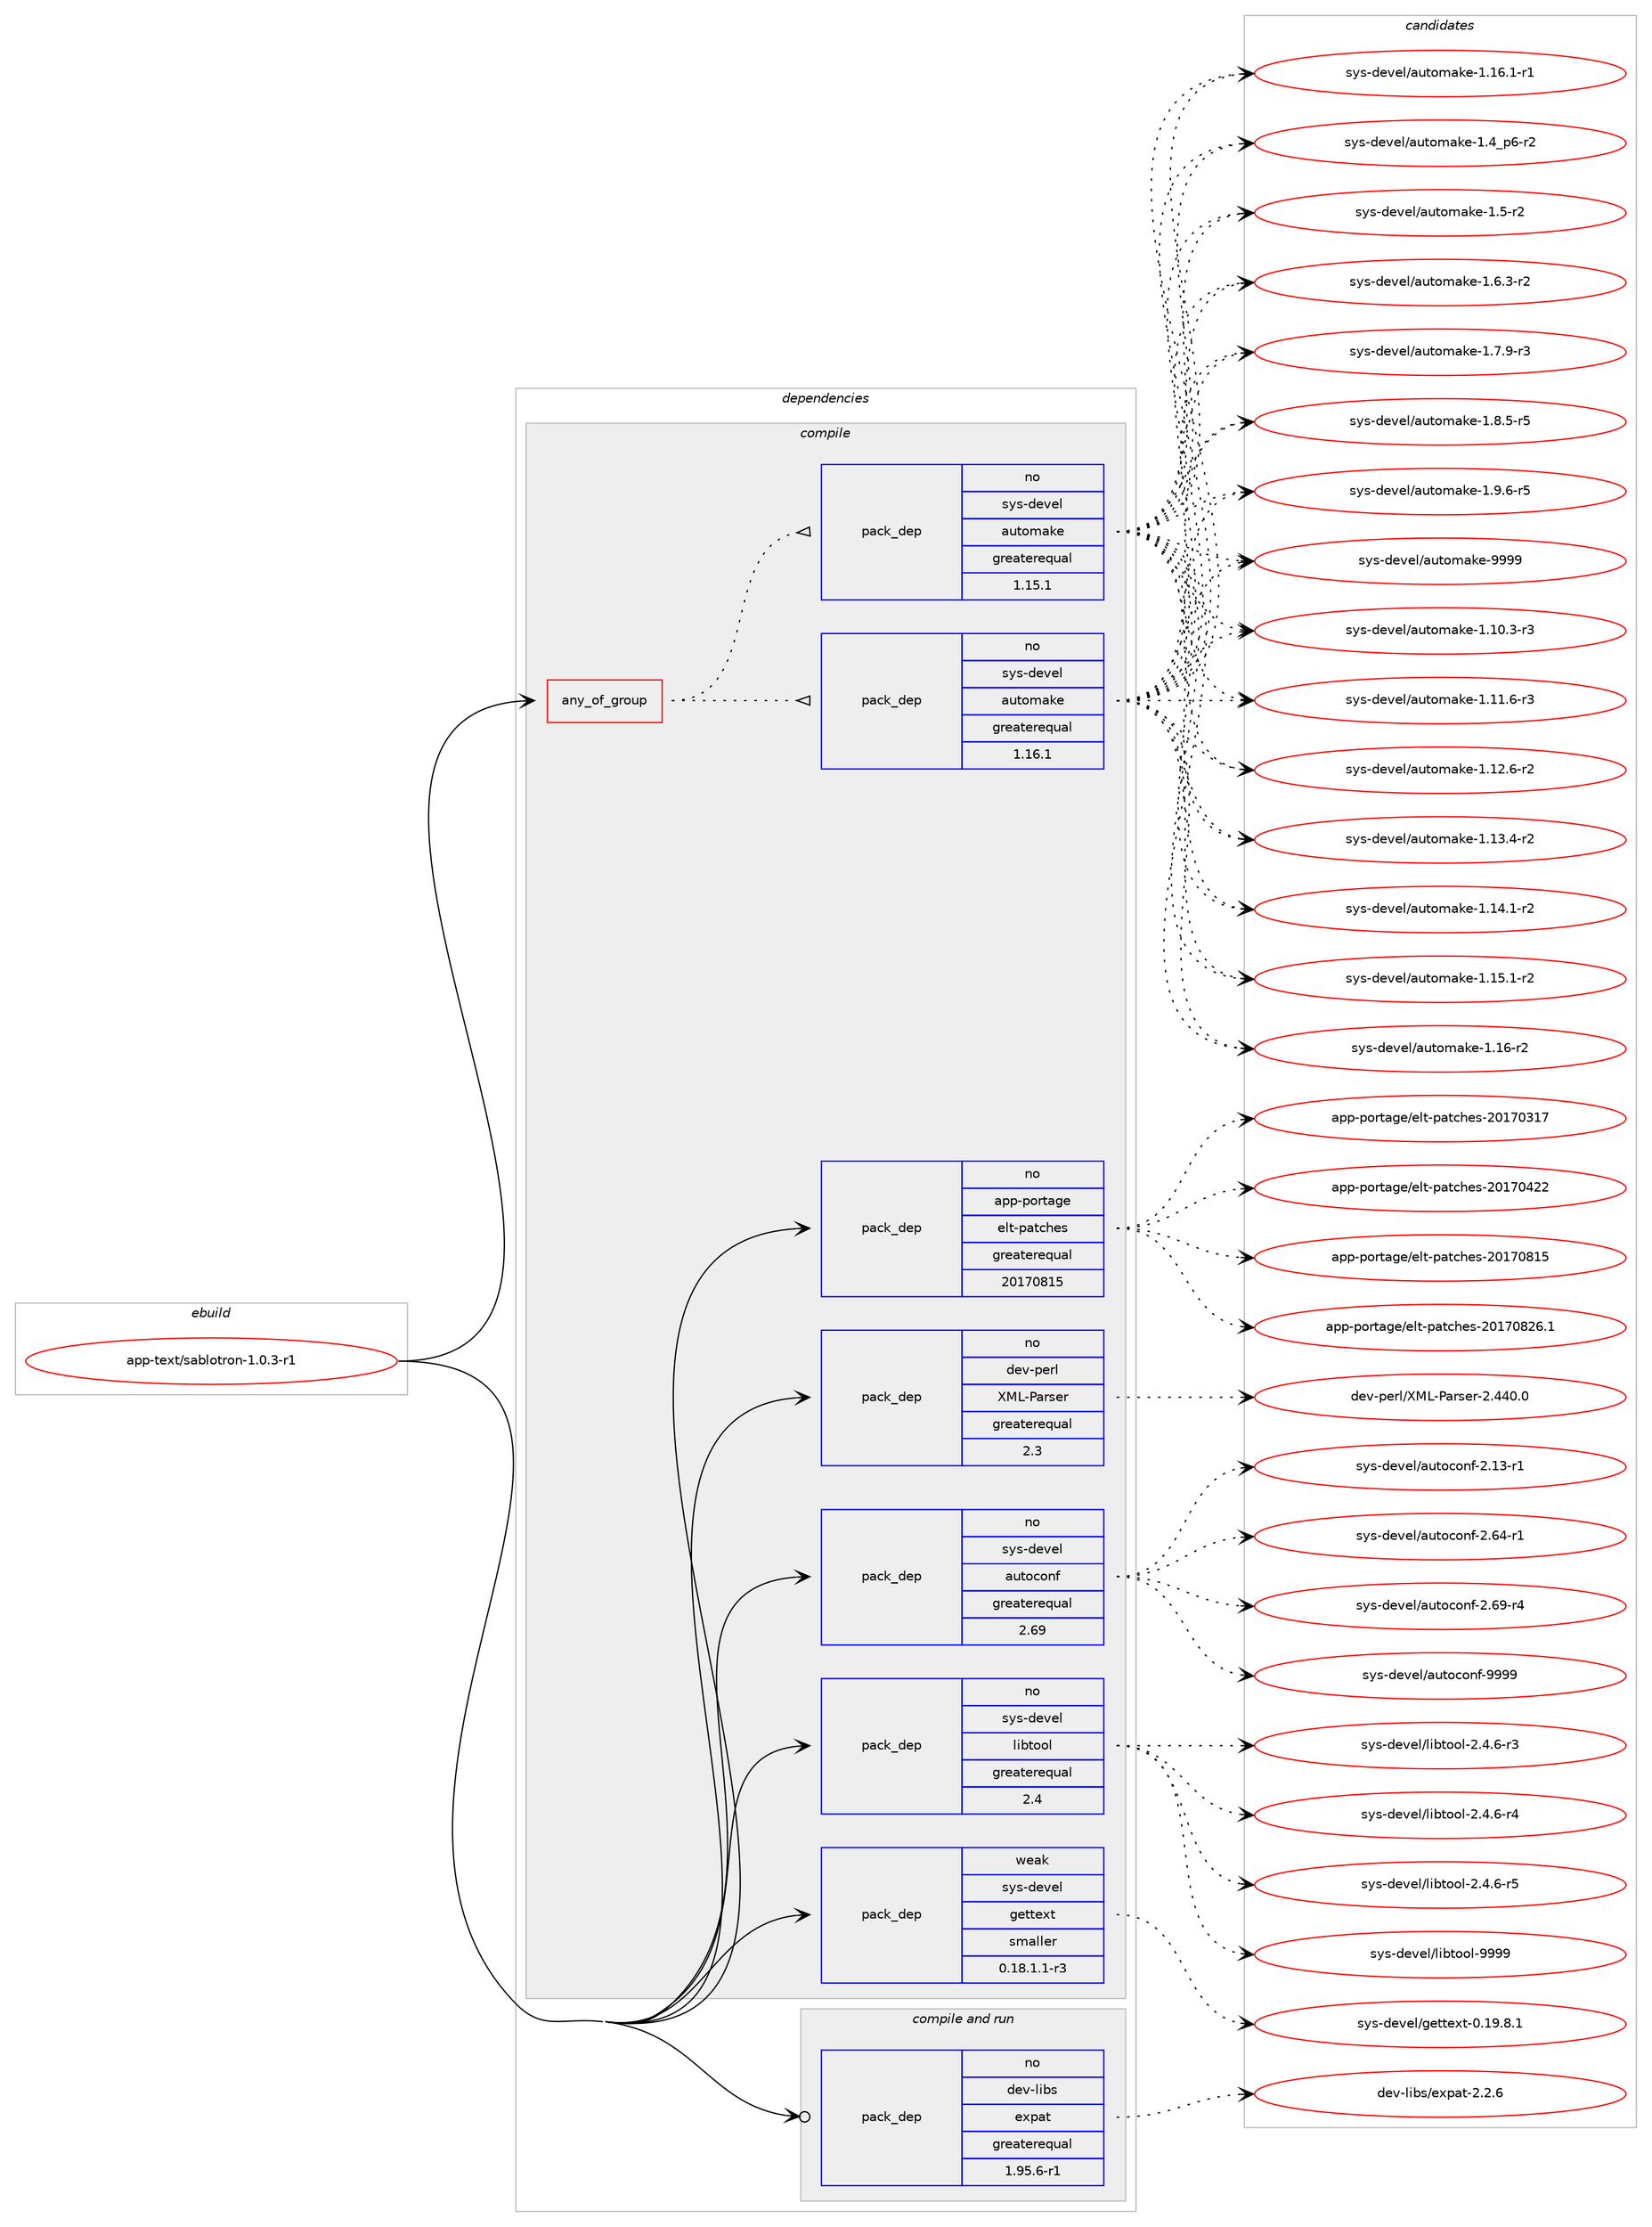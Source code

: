 digraph prolog {

# *************
# Graph options
# *************

newrank=true;
concentrate=true;
compound=true;
graph [rankdir=LR,fontname=Helvetica,fontsize=10,ranksep=1.5];#, ranksep=2.5, nodesep=0.2];
edge  [arrowhead=vee];
node  [fontname=Helvetica,fontsize=10];

# **********
# The ebuild
# **********

subgraph cluster_leftcol {
color=gray;
rank=same;
label=<<i>ebuild</i>>;
id [label="app-text/sablotron-1.0.3-r1", color=red, width=4, href="../app-text/sablotron-1.0.3-r1.svg"];
}

# ****************
# The dependencies
# ****************

subgraph cluster_midcol {
color=gray;
label=<<i>dependencies</i>>;
subgraph cluster_compile {
fillcolor="#eeeeee";
style=filled;
label=<<i>compile</i>>;
subgraph any20002 {
dependency1312301 [label=<<TABLE BORDER="0" CELLBORDER="1" CELLSPACING="0" CELLPADDING="4"><TR><TD CELLPADDING="10">any_of_group</TD></TR></TABLE>>, shape=none, color=red];subgraph pack935688 {
dependency1312302 [label=<<TABLE BORDER="0" CELLBORDER="1" CELLSPACING="0" CELLPADDING="4" WIDTH="220"><TR><TD ROWSPAN="6" CELLPADDING="30">pack_dep</TD></TR><TR><TD WIDTH="110">no</TD></TR><TR><TD>sys-devel</TD></TR><TR><TD>automake</TD></TR><TR><TD>greaterequal</TD></TR><TR><TD>1.16.1</TD></TR></TABLE>>, shape=none, color=blue];
}
dependency1312301:e -> dependency1312302:w [weight=20,style="dotted",arrowhead="oinv"];
subgraph pack935689 {
dependency1312303 [label=<<TABLE BORDER="0" CELLBORDER="1" CELLSPACING="0" CELLPADDING="4" WIDTH="220"><TR><TD ROWSPAN="6" CELLPADDING="30">pack_dep</TD></TR><TR><TD WIDTH="110">no</TD></TR><TR><TD>sys-devel</TD></TR><TR><TD>automake</TD></TR><TR><TD>greaterequal</TD></TR><TR><TD>1.15.1</TD></TR></TABLE>>, shape=none, color=blue];
}
dependency1312301:e -> dependency1312303:w [weight=20,style="dotted",arrowhead="oinv"];
}
id:e -> dependency1312301:w [weight=20,style="solid",arrowhead="vee"];
subgraph pack935690 {
dependency1312304 [label=<<TABLE BORDER="0" CELLBORDER="1" CELLSPACING="0" CELLPADDING="4" WIDTH="220"><TR><TD ROWSPAN="6" CELLPADDING="30">pack_dep</TD></TR><TR><TD WIDTH="110">no</TD></TR><TR><TD>app-portage</TD></TR><TR><TD>elt-patches</TD></TR><TR><TD>greaterequal</TD></TR><TR><TD>20170815</TD></TR></TABLE>>, shape=none, color=blue];
}
id:e -> dependency1312304:w [weight=20,style="solid",arrowhead="vee"];
subgraph pack935691 {
dependency1312305 [label=<<TABLE BORDER="0" CELLBORDER="1" CELLSPACING="0" CELLPADDING="4" WIDTH="220"><TR><TD ROWSPAN="6" CELLPADDING="30">pack_dep</TD></TR><TR><TD WIDTH="110">no</TD></TR><TR><TD>dev-perl</TD></TR><TR><TD>XML-Parser</TD></TR><TR><TD>greaterequal</TD></TR><TR><TD>2.3</TD></TR></TABLE>>, shape=none, color=blue];
}
id:e -> dependency1312305:w [weight=20,style="solid",arrowhead="vee"];
subgraph pack935692 {
dependency1312306 [label=<<TABLE BORDER="0" CELLBORDER="1" CELLSPACING="0" CELLPADDING="4" WIDTH="220"><TR><TD ROWSPAN="6" CELLPADDING="30">pack_dep</TD></TR><TR><TD WIDTH="110">no</TD></TR><TR><TD>sys-devel</TD></TR><TR><TD>autoconf</TD></TR><TR><TD>greaterequal</TD></TR><TR><TD>2.69</TD></TR></TABLE>>, shape=none, color=blue];
}
id:e -> dependency1312306:w [weight=20,style="solid",arrowhead="vee"];
subgraph pack935693 {
dependency1312307 [label=<<TABLE BORDER="0" CELLBORDER="1" CELLSPACING="0" CELLPADDING="4" WIDTH="220"><TR><TD ROWSPAN="6" CELLPADDING="30">pack_dep</TD></TR><TR><TD WIDTH="110">no</TD></TR><TR><TD>sys-devel</TD></TR><TR><TD>libtool</TD></TR><TR><TD>greaterequal</TD></TR><TR><TD>2.4</TD></TR></TABLE>>, shape=none, color=blue];
}
id:e -> dependency1312307:w [weight=20,style="solid",arrowhead="vee"];
subgraph pack935694 {
dependency1312308 [label=<<TABLE BORDER="0" CELLBORDER="1" CELLSPACING="0" CELLPADDING="4" WIDTH="220"><TR><TD ROWSPAN="6" CELLPADDING="30">pack_dep</TD></TR><TR><TD WIDTH="110">weak</TD></TR><TR><TD>sys-devel</TD></TR><TR><TD>gettext</TD></TR><TR><TD>smaller</TD></TR><TR><TD>0.18.1.1-r3</TD></TR></TABLE>>, shape=none, color=blue];
}
id:e -> dependency1312308:w [weight=20,style="solid",arrowhead="vee"];
}
subgraph cluster_compileandrun {
fillcolor="#eeeeee";
style=filled;
label=<<i>compile and run</i>>;
subgraph pack935695 {
dependency1312309 [label=<<TABLE BORDER="0" CELLBORDER="1" CELLSPACING="0" CELLPADDING="4" WIDTH="220"><TR><TD ROWSPAN="6" CELLPADDING="30">pack_dep</TD></TR><TR><TD WIDTH="110">no</TD></TR><TR><TD>dev-libs</TD></TR><TR><TD>expat</TD></TR><TR><TD>greaterequal</TD></TR><TR><TD>1.95.6-r1</TD></TR></TABLE>>, shape=none, color=blue];
}
id:e -> dependency1312309:w [weight=20,style="solid",arrowhead="odotvee"];
}
subgraph cluster_run {
fillcolor="#eeeeee";
style=filled;
label=<<i>run</i>>;
}
}

# **************
# The candidates
# **************

subgraph cluster_choices {
rank=same;
color=gray;
label=<<i>candidates</i>>;

subgraph choice935688 {
color=black;
nodesep=1;
choice11512111545100101118101108479711711611110997107101454946494846514511451 [label="sys-devel/automake-1.10.3-r3", color=red, width=4,href="../sys-devel/automake-1.10.3-r3.svg"];
choice11512111545100101118101108479711711611110997107101454946494946544511451 [label="sys-devel/automake-1.11.6-r3", color=red, width=4,href="../sys-devel/automake-1.11.6-r3.svg"];
choice11512111545100101118101108479711711611110997107101454946495046544511450 [label="sys-devel/automake-1.12.6-r2", color=red, width=4,href="../sys-devel/automake-1.12.6-r2.svg"];
choice11512111545100101118101108479711711611110997107101454946495146524511450 [label="sys-devel/automake-1.13.4-r2", color=red, width=4,href="../sys-devel/automake-1.13.4-r2.svg"];
choice11512111545100101118101108479711711611110997107101454946495246494511450 [label="sys-devel/automake-1.14.1-r2", color=red, width=4,href="../sys-devel/automake-1.14.1-r2.svg"];
choice11512111545100101118101108479711711611110997107101454946495346494511450 [label="sys-devel/automake-1.15.1-r2", color=red, width=4,href="../sys-devel/automake-1.15.1-r2.svg"];
choice1151211154510010111810110847971171161111099710710145494649544511450 [label="sys-devel/automake-1.16-r2", color=red, width=4,href="../sys-devel/automake-1.16-r2.svg"];
choice11512111545100101118101108479711711611110997107101454946495446494511449 [label="sys-devel/automake-1.16.1-r1", color=red, width=4,href="../sys-devel/automake-1.16.1-r1.svg"];
choice115121115451001011181011084797117116111109971071014549465295112544511450 [label="sys-devel/automake-1.4_p6-r2", color=red, width=4,href="../sys-devel/automake-1.4_p6-r2.svg"];
choice11512111545100101118101108479711711611110997107101454946534511450 [label="sys-devel/automake-1.5-r2", color=red, width=4,href="../sys-devel/automake-1.5-r2.svg"];
choice115121115451001011181011084797117116111109971071014549465446514511450 [label="sys-devel/automake-1.6.3-r2", color=red, width=4,href="../sys-devel/automake-1.6.3-r2.svg"];
choice115121115451001011181011084797117116111109971071014549465546574511451 [label="sys-devel/automake-1.7.9-r3", color=red, width=4,href="../sys-devel/automake-1.7.9-r3.svg"];
choice115121115451001011181011084797117116111109971071014549465646534511453 [label="sys-devel/automake-1.8.5-r5", color=red, width=4,href="../sys-devel/automake-1.8.5-r5.svg"];
choice115121115451001011181011084797117116111109971071014549465746544511453 [label="sys-devel/automake-1.9.6-r5", color=red, width=4,href="../sys-devel/automake-1.9.6-r5.svg"];
choice115121115451001011181011084797117116111109971071014557575757 [label="sys-devel/automake-9999", color=red, width=4,href="../sys-devel/automake-9999.svg"];
dependency1312302:e -> choice11512111545100101118101108479711711611110997107101454946494846514511451:w [style=dotted,weight="100"];
dependency1312302:e -> choice11512111545100101118101108479711711611110997107101454946494946544511451:w [style=dotted,weight="100"];
dependency1312302:e -> choice11512111545100101118101108479711711611110997107101454946495046544511450:w [style=dotted,weight="100"];
dependency1312302:e -> choice11512111545100101118101108479711711611110997107101454946495146524511450:w [style=dotted,weight="100"];
dependency1312302:e -> choice11512111545100101118101108479711711611110997107101454946495246494511450:w [style=dotted,weight="100"];
dependency1312302:e -> choice11512111545100101118101108479711711611110997107101454946495346494511450:w [style=dotted,weight="100"];
dependency1312302:e -> choice1151211154510010111810110847971171161111099710710145494649544511450:w [style=dotted,weight="100"];
dependency1312302:e -> choice11512111545100101118101108479711711611110997107101454946495446494511449:w [style=dotted,weight="100"];
dependency1312302:e -> choice115121115451001011181011084797117116111109971071014549465295112544511450:w [style=dotted,weight="100"];
dependency1312302:e -> choice11512111545100101118101108479711711611110997107101454946534511450:w [style=dotted,weight="100"];
dependency1312302:e -> choice115121115451001011181011084797117116111109971071014549465446514511450:w [style=dotted,weight="100"];
dependency1312302:e -> choice115121115451001011181011084797117116111109971071014549465546574511451:w [style=dotted,weight="100"];
dependency1312302:e -> choice115121115451001011181011084797117116111109971071014549465646534511453:w [style=dotted,weight="100"];
dependency1312302:e -> choice115121115451001011181011084797117116111109971071014549465746544511453:w [style=dotted,weight="100"];
dependency1312302:e -> choice115121115451001011181011084797117116111109971071014557575757:w [style=dotted,weight="100"];
}
subgraph choice935689 {
color=black;
nodesep=1;
choice11512111545100101118101108479711711611110997107101454946494846514511451 [label="sys-devel/automake-1.10.3-r3", color=red, width=4,href="../sys-devel/automake-1.10.3-r3.svg"];
choice11512111545100101118101108479711711611110997107101454946494946544511451 [label="sys-devel/automake-1.11.6-r3", color=red, width=4,href="../sys-devel/automake-1.11.6-r3.svg"];
choice11512111545100101118101108479711711611110997107101454946495046544511450 [label="sys-devel/automake-1.12.6-r2", color=red, width=4,href="../sys-devel/automake-1.12.6-r2.svg"];
choice11512111545100101118101108479711711611110997107101454946495146524511450 [label="sys-devel/automake-1.13.4-r2", color=red, width=4,href="../sys-devel/automake-1.13.4-r2.svg"];
choice11512111545100101118101108479711711611110997107101454946495246494511450 [label="sys-devel/automake-1.14.1-r2", color=red, width=4,href="../sys-devel/automake-1.14.1-r2.svg"];
choice11512111545100101118101108479711711611110997107101454946495346494511450 [label="sys-devel/automake-1.15.1-r2", color=red, width=4,href="../sys-devel/automake-1.15.1-r2.svg"];
choice1151211154510010111810110847971171161111099710710145494649544511450 [label="sys-devel/automake-1.16-r2", color=red, width=4,href="../sys-devel/automake-1.16-r2.svg"];
choice11512111545100101118101108479711711611110997107101454946495446494511449 [label="sys-devel/automake-1.16.1-r1", color=red, width=4,href="../sys-devel/automake-1.16.1-r1.svg"];
choice115121115451001011181011084797117116111109971071014549465295112544511450 [label="sys-devel/automake-1.4_p6-r2", color=red, width=4,href="../sys-devel/automake-1.4_p6-r2.svg"];
choice11512111545100101118101108479711711611110997107101454946534511450 [label="sys-devel/automake-1.5-r2", color=red, width=4,href="../sys-devel/automake-1.5-r2.svg"];
choice115121115451001011181011084797117116111109971071014549465446514511450 [label="sys-devel/automake-1.6.3-r2", color=red, width=4,href="../sys-devel/automake-1.6.3-r2.svg"];
choice115121115451001011181011084797117116111109971071014549465546574511451 [label="sys-devel/automake-1.7.9-r3", color=red, width=4,href="../sys-devel/automake-1.7.9-r3.svg"];
choice115121115451001011181011084797117116111109971071014549465646534511453 [label="sys-devel/automake-1.8.5-r5", color=red, width=4,href="../sys-devel/automake-1.8.5-r5.svg"];
choice115121115451001011181011084797117116111109971071014549465746544511453 [label="sys-devel/automake-1.9.6-r5", color=red, width=4,href="../sys-devel/automake-1.9.6-r5.svg"];
choice115121115451001011181011084797117116111109971071014557575757 [label="sys-devel/automake-9999", color=red, width=4,href="../sys-devel/automake-9999.svg"];
dependency1312303:e -> choice11512111545100101118101108479711711611110997107101454946494846514511451:w [style=dotted,weight="100"];
dependency1312303:e -> choice11512111545100101118101108479711711611110997107101454946494946544511451:w [style=dotted,weight="100"];
dependency1312303:e -> choice11512111545100101118101108479711711611110997107101454946495046544511450:w [style=dotted,weight="100"];
dependency1312303:e -> choice11512111545100101118101108479711711611110997107101454946495146524511450:w [style=dotted,weight="100"];
dependency1312303:e -> choice11512111545100101118101108479711711611110997107101454946495246494511450:w [style=dotted,weight="100"];
dependency1312303:e -> choice11512111545100101118101108479711711611110997107101454946495346494511450:w [style=dotted,weight="100"];
dependency1312303:e -> choice1151211154510010111810110847971171161111099710710145494649544511450:w [style=dotted,weight="100"];
dependency1312303:e -> choice11512111545100101118101108479711711611110997107101454946495446494511449:w [style=dotted,weight="100"];
dependency1312303:e -> choice115121115451001011181011084797117116111109971071014549465295112544511450:w [style=dotted,weight="100"];
dependency1312303:e -> choice11512111545100101118101108479711711611110997107101454946534511450:w [style=dotted,weight="100"];
dependency1312303:e -> choice115121115451001011181011084797117116111109971071014549465446514511450:w [style=dotted,weight="100"];
dependency1312303:e -> choice115121115451001011181011084797117116111109971071014549465546574511451:w [style=dotted,weight="100"];
dependency1312303:e -> choice115121115451001011181011084797117116111109971071014549465646534511453:w [style=dotted,weight="100"];
dependency1312303:e -> choice115121115451001011181011084797117116111109971071014549465746544511453:w [style=dotted,weight="100"];
dependency1312303:e -> choice115121115451001011181011084797117116111109971071014557575757:w [style=dotted,weight="100"];
}
subgraph choice935690 {
color=black;
nodesep=1;
choice97112112451121111141169710310147101108116451129711699104101115455048495548514955 [label="app-portage/elt-patches-20170317", color=red, width=4,href="../app-portage/elt-patches-20170317.svg"];
choice97112112451121111141169710310147101108116451129711699104101115455048495548525050 [label="app-portage/elt-patches-20170422", color=red, width=4,href="../app-portage/elt-patches-20170422.svg"];
choice97112112451121111141169710310147101108116451129711699104101115455048495548564953 [label="app-portage/elt-patches-20170815", color=red, width=4,href="../app-portage/elt-patches-20170815.svg"];
choice971121124511211111411697103101471011081164511297116991041011154550484955485650544649 [label="app-portage/elt-patches-20170826.1", color=red, width=4,href="../app-portage/elt-patches-20170826.1.svg"];
dependency1312304:e -> choice97112112451121111141169710310147101108116451129711699104101115455048495548514955:w [style=dotted,weight="100"];
dependency1312304:e -> choice97112112451121111141169710310147101108116451129711699104101115455048495548525050:w [style=dotted,weight="100"];
dependency1312304:e -> choice97112112451121111141169710310147101108116451129711699104101115455048495548564953:w [style=dotted,weight="100"];
dependency1312304:e -> choice971121124511211111411697103101471011081164511297116991041011154550484955485650544649:w [style=dotted,weight="100"];
}
subgraph choice935691 {
color=black;
nodesep=1;
choice10010111845112101114108478877764580971141151011144550465252484648 [label="dev-perl/XML-Parser-2.440.0", color=red, width=4,href="../dev-perl/XML-Parser-2.440.0.svg"];
dependency1312305:e -> choice10010111845112101114108478877764580971141151011144550465252484648:w [style=dotted,weight="100"];
}
subgraph choice935692 {
color=black;
nodesep=1;
choice1151211154510010111810110847971171161119911111010245504649514511449 [label="sys-devel/autoconf-2.13-r1", color=red, width=4,href="../sys-devel/autoconf-2.13-r1.svg"];
choice1151211154510010111810110847971171161119911111010245504654524511449 [label="sys-devel/autoconf-2.64-r1", color=red, width=4,href="../sys-devel/autoconf-2.64-r1.svg"];
choice1151211154510010111810110847971171161119911111010245504654574511452 [label="sys-devel/autoconf-2.69-r4", color=red, width=4,href="../sys-devel/autoconf-2.69-r4.svg"];
choice115121115451001011181011084797117116111991111101024557575757 [label="sys-devel/autoconf-9999", color=red, width=4,href="../sys-devel/autoconf-9999.svg"];
dependency1312306:e -> choice1151211154510010111810110847971171161119911111010245504649514511449:w [style=dotted,weight="100"];
dependency1312306:e -> choice1151211154510010111810110847971171161119911111010245504654524511449:w [style=dotted,weight="100"];
dependency1312306:e -> choice1151211154510010111810110847971171161119911111010245504654574511452:w [style=dotted,weight="100"];
dependency1312306:e -> choice115121115451001011181011084797117116111991111101024557575757:w [style=dotted,weight="100"];
}
subgraph choice935693 {
color=black;
nodesep=1;
choice1151211154510010111810110847108105981161111111084550465246544511451 [label="sys-devel/libtool-2.4.6-r3", color=red, width=4,href="../sys-devel/libtool-2.4.6-r3.svg"];
choice1151211154510010111810110847108105981161111111084550465246544511452 [label="sys-devel/libtool-2.4.6-r4", color=red, width=4,href="../sys-devel/libtool-2.4.6-r4.svg"];
choice1151211154510010111810110847108105981161111111084550465246544511453 [label="sys-devel/libtool-2.4.6-r5", color=red, width=4,href="../sys-devel/libtool-2.4.6-r5.svg"];
choice1151211154510010111810110847108105981161111111084557575757 [label="sys-devel/libtool-9999", color=red, width=4,href="../sys-devel/libtool-9999.svg"];
dependency1312307:e -> choice1151211154510010111810110847108105981161111111084550465246544511451:w [style=dotted,weight="100"];
dependency1312307:e -> choice1151211154510010111810110847108105981161111111084550465246544511452:w [style=dotted,weight="100"];
dependency1312307:e -> choice1151211154510010111810110847108105981161111111084550465246544511453:w [style=dotted,weight="100"];
dependency1312307:e -> choice1151211154510010111810110847108105981161111111084557575757:w [style=dotted,weight="100"];
}
subgraph choice935694 {
color=black;
nodesep=1;
choice1151211154510010111810110847103101116116101120116454846495746564649 [label="sys-devel/gettext-0.19.8.1", color=red, width=4,href="../sys-devel/gettext-0.19.8.1.svg"];
dependency1312308:e -> choice1151211154510010111810110847103101116116101120116454846495746564649:w [style=dotted,weight="100"];
}
subgraph choice935695 {
color=black;
nodesep=1;
choice10010111845108105981154710112011297116455046504654 [label="dev-libs/expat-2.2.6", color=red, width=4,href="../dev-libs/expat-2.2.6.svg"];
dependency1312309:e -> choice10010111845108105981154710112011297116455046504654:w [style=dotted,weight="100"];
}
}

}
